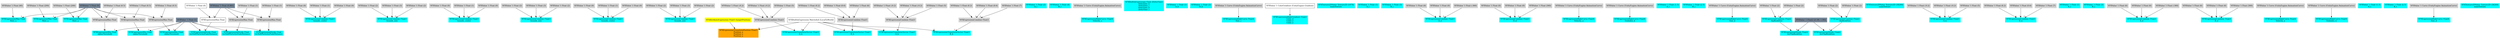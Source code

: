 digraph G {
node0 [shape="box" color="cyan" style="filled" label="VFXExpressionMax Float
Rate_a"]
node1 [shape="box" color="lightgray" style="filled" label="VFXValue`1 Float (40)"]
node2 [shape="box" color="lightslategray" style="filled" label="VFXValue`1 Float (0)"]
node3 [shape="box" color="cyan" style="filled" label="VFXExpressionMax Float
Rate_a"]
node4 [shape="box" color="lightgray" style="filled" label="VFXValue`1 Float (200)"]
node5 [shape="box" color="cyan" style="filled" label="VFXExpressionMax Float
Rate_a"]
node6 [shape="box" color="lightgray" style="filled" label="VFXValue`1 Float (200)"]
node7 [shape="box" color="cyan" style="filled" label="VFXExpressionCombine Float3
bounds_center"]
node8 [shape="box" color="lightgray" style="filled" label="VFXValue`1 Float (0)"]
node9 [shape="box" color="lightgray" style="filled" label="VFXValue`1 Float (1)"]
node10 [shape="box" color="lightgray" style="filled" label="VFXValue`1 Float (0)"]
node11 [shape="box" color="cyan" style="filled" label="VFXExpressionCombine Float3
bounds_size"]
node12 [shape="box" color="lightgray" style="filled" label="VFXValue`1 Float (2)"]
node13 [shape="box" color="lightgray" style="filled" label="VFXValue`1 Float (3)"]
node14 [shape="box" color="lightgray" style="filled" label="VFXValue`1 Float (2)"]
node15 [shape="box" color="cyan" style="filled" label="VFXExpressionCombine Float3
bounds_center"]
node16 [shape="box" color="lightgray" style="filled" label="VFXValue`1 Float (0)"]
node17 [shape="box" color="lightgray" style="filled" label="VFXValue`1 Float (1)"]
node18 [shape="box" color="lightgray" style="filled" label="VFXValue`1 Float (0)"]
node19 [shape="box" color="cyan" style="filled" label="VFXExpressionCombine Float3
bounds_size"]
node20 [shape="box" color="lightgray" style="filled" label="VFXValue`1 Float (2)"]
node21 [shape="box" color="lightgray" style="filled" label="VFXValue`1 Float (3)"]
node22 [shape="box" color="lightgray" style="filled" label="VFXValue`1 Float (2)"]
node23 [shape="box" color="cyan" style="filled" label="VFXExpressionCombine Float3
bounds_center"]
node24 [shape="box" color="lightgray" style="filled" label="VFXValue`1 Float (0)"]
node25 [shape="box" color="lightgray" style="filled" label="VFXValue`1 Float (1)"]
node26 [shape="box" color="lightgray" style="filled" label="VFXValue`1 Float (0)"]
node27 [shape="box" color="cyan" style="filled" label="VFXExpressionCombine Float3
bounds_size"]
node28 [shape="box" color="lightgray" style="filled" label="VFXValue`1 Float (2)"]
node29 [shape="box" color="lightgray" style="filled" label="VFXValue`1 Float (3)"]
node30 [shape="box" color="lightgray" style="filled" label="VFXValue`1 Float (2)"]
node31 [shape="box" color="orange" style="filled" label="VFXExpressionTransformPosition Float3
Position_a
Position_a
Position_a"]
node32 [shape="box" label="VFXBuiltInExpression Matrix4x4 (LocalToWorld)"]
node33 [shape="box" color="yellow" style="filled" label="VFXAttributeExpression Float3 (targetPosition)"]
node34 [shape="box" color="cyan" style="filled" label="VFXExpressionTransformVector Float3
A_b"]
node35 [shape="box" color="lightgray" style="filled" label="VFXExpressionCombine Float3"]
node36 [shape="box" color="lightgray" style="filled" label="VFXValue`1 Float (-0.2)"]
node37 [shape="box" color="lightgray" style="filled" label="VFXValue`1 Float (-0.2)"]
node38 [shape="box" color="lightgray" style="filled" label="VFXValue`1 Float (5)"]
node39 [shape="box" color="cyan" style="filled" label="VFXExpressionTransformVector Float3
B_b"]
node40 [shape="box" color="lightgray" style="filled" label="VFXExpressionCombine Float3"]
node41 [shape="box" color="lightgray" style="filled" label="VFXValue`1 Float (0.2)"]
node42 [shape="box" color="lightgray" style="filled" label="VFXValue`1 Float (0.6)"]
node43 [shape="box" color="lightgray" style="filled" label="VFXValue`1 Float (6)"]
node44 [shape="box" color="cyan" style="filled" label="VFXValue`1 Float (2)
A_c"]
node45 [shape="box" color="cyan" style="filled" label="VFXValue`1 Float (4)
B_c"]
node46 [shape="box" color="cyan" style="filled" label="VFXExpressionBakeCurve Float4
Velocity_a"]
node47 [shape="box" color="lightgray" style="filled" label="VFXValue`1 Curve (UnityEngine.AnimationCurve)"]
node48 [shape="box" color="cyan" style="filled" label="VFXBuiltInExpression Float (DeltaTime)
deltaTime_b
deltaTime_c
deltaTime_b
deltaTime_c"]
node49 [shape="box" color="cyan" style="filled" label="VFXValue`1 Float (1)
A_b"]
node50 [shape="box" color="cyan" style="filled" label="VFXValue`1 Float (2)
B_b"]
node51 [shape="box" color="cyan" style="filled" label="VFXExpressionBakeCurve Float4
Size_c"]
node52 [shape="box" color="lightgray" style="filled" label="VFXValue`1 Curve (UnityEngine.AnimationCurve)"]
node53 [shape="box" color="cyan" style="filled" label="VFXExpressionBakeGradient Float2
Color_d
Color_e
Color_e"]
node54 [shape="box" label="VFXValue`1 ColorGradient (UnityEngine.Gradient)"]
node55 [shape="box" color="cyan" style="filled" label="VFXExpressionMin Float
alphaThreshold"]
node56 [shape="box" color="lightgray" style="filled" label="VFXExpressionMax Float"]
node57 [shape="box" color="lightgray" style="filled" label="VFXValue`1 Float (0.5)"]
node58 [shape="box" color="lightslategray" style="filled" label="VFXValue`1 Float (1)"]
node59 [shape="box" color="cyan" style="filled" label="VFXExpressionDivide Float
invSoftParticlesFadeDistance"]
node60 [shape="box" label="VFXExpressionMax Float"]
node61 [shape="box" label="VFXValue`1 Float (0)"]
node62 [shape="box" color="lightslategray" style="filled" label="VFXValue`1 Float (0.001)"]
node63 [shape="box" color="cyan" style="filled" label="VFXTexture2DValue Texture2D (1074)
mainTexture"]
node64 [shape="box" color="cyan" style="filled" label="VFXExpressionTransformVector Float3
A_b"]
node65 [shape="box" color="lightgray" style="filled" label="VFXExpressionCombine Float3"]
node66 [shape="box" color="lightgray" style="filled" label="VFXValue`1 Float (-0.2)"]
node67 [shape="box" color="lightgray" style="filled" label="VFXValue`1 Float (-0.2)"]
node68 [shape="box" color="lightgray" style="filled" label="VFXValue`1 Float (5)"]
node69 [shape="box" color="cyan" style="filled" label="VFXExpressionTransformVector Float3
B_b"]
node70 [shape="box" color="lightgray" style="filled" label="VFXExpressionCombine Float3"]
node71 [shape="box" color="lightgray" style="filled" label="VFXValue`1 Float (0.2)"]
node72 [shape="box" color="lightgray" style="filled" label="VFXValue`1 Float (0.6)"]
node73 [shape="box" color="lightgray" style="filled" label="VFXValue`1 Float (7)"]
node74 [shape="box" color="cyan" style="filled" label="VFXValue`1 Float (1)
A_c"]
node75 [shape="box" color="cyan" style="filled" label="VFXValue`1 Float (3)
B_c"]
node76 [shape="box" color="cyan" style="filled" label="VFXExpressionCombine Float3
A_d"]
node77 [shape="box" color="lightgray" style="filled" label="VFXValue`1 Float (0)"]
node78 [shape="box" color="lightgray" style="filled" label="VFXValue`1 Float (0)"]
node79 [shape="box" color="lightgray" style="filled" label="VFXValue`1 Float (-360)"]
node80 [shape="box" color="cyan" style="filled" label="VFXExpressionCombine Float3
B_d"]
node81 [shape="box" color="lightgray" style="filled" label="VFXValue`1 Float (0)"]
node82 [shape="box" color="lightgray" style="filled" label="VFXValue`1 Float (0)"]
node83 [shape="box" color="lightgray" style="filled" label="VFXValue`1 Float (360)"]
node84 [shape="box" color="cyan" style="filled" label="VFXExpressionBakeCurve Float4
Velocity_a"]
node85 [shape="box" color="lightgray" style="filled" label="VFXValue`1 Curve (UnityEngine.AnimationCurve)"]
node86 [shape="box" color="cyan" style="filled" label="VFXExpressionBakeCurve Float4
TexIndex_b"]
node87 [shape="box" color="lightgray" style="filled" label="VFXValue`1 Curve (UnityEngine.AnimationCurve)"]
node88 [shape="box" color="cyan" style="filled" label="VFXValue`1 Float (1.5)
A_c"]
node89 [shape="box" color="cyan" style="filled" label="VFXValue`1 Float (2.5)
B_c"]
node90 [shape="box" color="cyan" style="filled" label="VFXExpressionBakeCurve Float4
Size_d"]
node91 [shape="box" color="lightgray" style="filled" label="VFXValue`1 Curve (UnityEngine.AnimationCurve)"]
node92 [shape="box" color="cyan" style="filled" label="VFXExpressionMin Float
alphaThreshold"]
node93 [shape="box" color="lightgray" style="filled" label="VFXExpressionMax Float"]
node94 [shape="box" color="lightgray" style="filled" label="VFXValue`1 Float (0.5)"]
node95 [shape="box" color="cyan" style="filled" label="VFXExpressionDivide Float
invSoftParticlesFadeDistance"]
node96 [shape="box" color="lightgray" style="filled" label="VFXExpressionMax Float"]
node97 [shape="box" color="lightgray" style="filled" label="VFXValue`1 Float (1)"]
node98 [shape="box" color="cyan" style="filled" label="VFXExpressionCombine Float2
flipBookSize"]
node99 [shape="box" color="lightgray" style="filled" label="VFXValue`1 Float (2)"]
node100 [shape="box" color="lightgray" style="filled" label="VFXValue`1 Float (2)"]
node101 [shape="box" color="cyan" style="filled" label="VFXExpressionDivide Float2
invFlipBookSize"]
node102 [shape="box" color="lightslategray" style="filled" label="VFXValue`1 Float2 ((1.00, 1.00))"]
node103 [shape="box" color="cyan" style="filled" label="VFXTexture2DValue Texture2D (38264)
mainTexture"]
node104 [shape="box" color="cyan" style="filled" label="VFXExpressionCombine Float3
A_b"]
node105 [shape="box" color="lightgray" style="filled" label="VFXValue`1 Float (-0.2)"]
node106 [shape="box" color="lightgray" style="filled" label="VFXValue`1 Float (-0.2)"]
node107 [shape="box" color="lightgray" style="filled" label="VFXValue`1 Float (5)"]
node108 [shape="box" color="cyan" style="filled" label="VFXExpressionCombine Float3
B_b"]
node109 [shape="box" color="lightgray" style="filled" label="VFXValue`1 Float (0.2)"]
node110 [shape="box" color="lightgray" style="filled" label="VFXValue`1 Float (0.6)"]
node111 [shape="box" color="lightgray" style="filled" label="VFXValue`1 Float (7)"]
node112 [shape="box" color="cyan" style="filled" label="VFXValue`1 Float (1)
A_c"]
node113 [shape="box" color="cyan" style="filled" label="VFXValue`1 Float (3)
B_c"]
node114 [shape="box" color="cyan" style="filled" label="VFXExpressionCombine Float3
A_d"]
node115 [shape="box" color="lightgray" style="filled" label="VFXValue`1 Float (0)"]
node116 [shape="box" color="lightgray" style="filled" label="VFXValue`1 Float (0)"]
node117 [shape="box" color="lightgray" style="filled" label="VFXValue`1 Float (-360)"]
node118 [shape="box" color="cyan" style="filled" label="VFXExpressionCombine Float3
B_d"]
node119 [shape="box" color="lightgray" style="filled" label="VFXValue`1 Float (0)"]
node120 [shape="box" color="lightgray" style="filled" label="VFXValue`1 Float (0)"]
node121 [shape="box" color="lightgray" style="filled" label="VFXValue`1 Float (360)"]
node122 [shape="box" color="cyan" style="filled" label="VFXExpressionBakeCurve Float4
Velocity_a"]
node123 [shape="box" color="lightgray" style="filled" label="VFXValue`1 Curve (UnityEngine.AnimationCurve)"]
node124 [shape="box" color="cyan" style="filled" label="VFXExpressionBakeCurve Float4
TexIndex_b"]
node125 [shape="box" color="lightgray" style="filled" label="VFXValue`1 Curve (UnityEngine.AnimationCurve)"]
node126 [shape="box" color="cyan" style="filled" label="VFXValue`1 Float (1.5)
A_c"]
node127 [shape="box" color="cyan" style="filled" label="VFXValue`1 Float (2.5)
B_c"]
node128 [shape="box" color="cyan" style="filled" label="VFXExpressionBakeCurve Float4
Size_d"]
node129 [shape="box" color="lightgray" style="filled" label="VFXValue`1 Curve (UnityEngine.AnimationCurve)"]
node130 [shape="box" color="cyan" style="filled" label="VFXExpressionMin Float
alphaThreshold"]
node131 [shape="box" color="lightgray" style="filled" label="VFXExpressionMax Float"]
node132 [shape="box" color="lightgray" style="filled" label="VFXValue`1 Float (0.5)"]
node133 [shape="box" color="cyan" style="filled" label="VFXExpressionDivide Float
invSoftParticlesFadeDistance"]
node134 [shape="box" color="lightgray" style="filled" label="VFXExpressionMax Float"]
node135 [shape="box" color="lightgray" style="filled" label="VFXValue`1 Float (1)"]
node136 [shape="box" color="cyan" style="filled" label="VFXExpressionCombine Float2
flipBookSize"]
node137 [shape="box" color="lightgray" style="filled" label="VFXValue`1 Float (2)"]
node138 [shape="box" color="lightgray" style="filled" label="VFXValue`1 Float (2)"]
node139 [shape="box" color="cyan" style="filled" label="VFXExpressionDivide Float2
invFlipBookSize"]
node140 [shape="box" color="cyan" style="filled" label="VFXTexture2DValue Texture2D (38264)
mainTexture"]
node1 -> node0 [headlabel="0"]
node2 -> node0 [headlabel="1"]
node4 -> node3 [headlabel="0"]
node2 -> node3 [headlabel="1"]
node6 -> node5 [headlabel="0"]
node2 -> node5 [headlabel="1"]
node8 -> node7 [headlabel="0"]
node9 -> node7 [headlabel="1"]
node10 -> node7 [headlabel="2"]
node12 -> node11 [headlabel="0"]
node13 -> node11 [headlabel="1"]
node14 -> node11 [headlabel="2"]
node16 -> node15 [headlabel="0"]
node17 -> node15 [headlabel="1"]
node18 -> node15 [headlabel="2"]
node20 -> node19 [headlabel="0"]
node21 -> node19 [headlabel="1"]
node22 -> node19 [headlabel="2"]
node24 -> node23 [headlabel="0"]
node25 -> node23 [headlabel="1"]
node26 -> node23 [headlabel="2"]
node28 -> node27 [headlabel="0"]
node29 -> node27 [headlabel="1"]
node30 -> node27 [headlabel="2"]
node32 -> node31 [headlabel="0"]
node33 -> node31 [headlabel="1"]
node32 -> node34 [headlabel="0"]
node35 -> node34 [headlabel="1"]
node36 -> node35 [headlabel="0"]
node37 -> node35 [headlabel="1"]
node38 -> node35 [headlabel="2"]
node32 -> node39 [headlabel="0"]
node40 -> node39 [headlabel="1"]
node41 -> node40 [headlabel="0"]
node42 -> node40 [headlabel="1"]
node43 -> node40 [headlabel="2"]
node47 -> node46 
node52 -> node51 
node54 -> node53 
node56 -> node55 [headlabel="0"]
node58 -> node55 [headlabel="1"]
node57 -> node56 [headlabel="0"]
node2 -> node56 [headlabel="1"]
node58 -> node59 [headlabel="0"]
node60 -> node59 [headlabel="1"]
node61 -> node60 [headlabel="0"]
node62 -> node60 [headlabel="1"]
node32 -> node64 [headlabel="0"]
node65 -> node64 [headlabel="1"]
node66 -> node65 [headlabel="0"]
node67 -> node65 [headlabel="1"]
node68 -> node65 [headlabel="2"]
node32 -> node69 [headlabel="0"]
node70 -> node69 [headlabel="1"]
node71 -> node70 [headlabel="0"]
node72 -> node70 [headlabel="1"]
node73 -> node70 [headlabel="2"]
node77 -> node76 [headlabel="0"]
node78 -> node76 [headlabel="1"]
node79 -> node76 [headlabel="2"]
node81 -> node80 [headlabel="0"]
node82 -> node80 [headlabel="1"]
node83 -> node80 [headlabel="2"]
node85 -> node84 
node87 -> node86 
node91 -> node90 
node93 -> node92 [headlabel="0"]
node58 -> node92 [headlabel="1"]
node94 -> node93 [headlabel="0"]
node2 -> node93 [headlabel="1"]
node58 -> node95 [headlabel="0"]
node96 -> node95 [headlabel="1"]
node97 -> node96 [headlabel="0"]
node62 -> node96 [headlabel="1"]
node99 -> node98 [headlabel="0"]
node100 -> node98 [headlabel="1"]
node102 -> node101 [headlabel="0"]
node98 -> node101 [headlabel="1"]
node105 -> node104 [headlabel="0"]
node106 -> node104 [headlabel="1"]
node107 -> node104 [headlabel="2"]
node109 -> node108 [headlabel="0"]
node110 -> node108 [headlabel="1"]
node111 -> node108 [headlabel="2"]
node115 -> node114 [headlabel="0"]
node116 -> node114 [headlabel="1"]
node117 -> node114 [headlabel="2"]
node119 -> node118 [headlabel="0"]
node120 -> node118 [headlabel="1"]
node121 -> node118 [headlabel="2"]
node123 -> node122 
node125 -> node124 
node129 -> node128 
node131 -> node130 [headlabel="0"]
node58 -> node130 [headlabel="1"]
node132 -> node131 [headlabel="0"]
node2 -> node131 [headlabel="1"]
node58 -> node133 [headlabel="0"]
node134 -> node133 [headlabel="1"]
node135 -> node134 [headlabel="0"]
node62 -> node134 [headlabel="1"]
node137 -> node136 [headlabel="0"]
node138 -> node136 [headlabel="1"]
node102 -> node139 [headlabel="0"]
node136 -> node139 [headlabel="1"]
}
